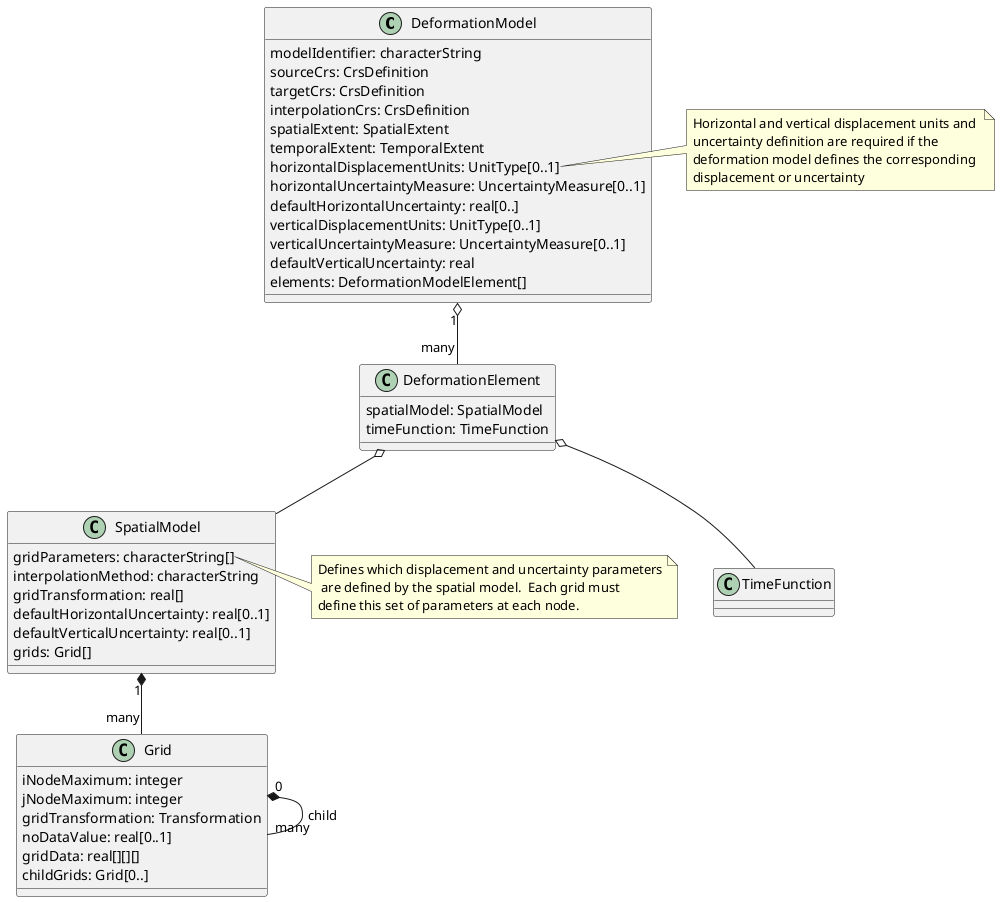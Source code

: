 @startuml

class DeformationModel 
{
    modelIdentifier: characterString
    sourceCrs: CrsDefinition
    targetCrs: CrsDefinition
    interpolationCrs: CrsDefinition
    spatialExtent: SpatialExtent
    temporalExtent: TemporalExtent
    horizontalDisplacementUnits: UnitType[0..1]
    horizontalUncertaintyMeasure: UncertaintyMeasure[0..1]
    defaultHorizontalUncertainty: real[0..]
    verticalDisplacementUnits: UnitType[0..1]
    verticalUncertaintyMeasure: UncertaintyMeasure[0..1]
    defaultVerticalUncertainty: real
    elements: DeformationModelElement[]
}
DeformationModel "1" o-- "many" DeformationElement

note right of DeformationModel::horizontalDisplacementUnits
    Horizontal and vertical displacement units and 
    uncertainty definition are required if the 
    deformation model defines the corresponding
    displacement or uncertainty
end note

class DeformationElement
{
    spatialModel: SpatialModel
    timeFunction: TimeFunction
}
DeformationElement o-- SpatialModel
DeformationElement o-- TimeFunction

class SpatialModel
{
    gridParameters: characterString[]
    interpolationMethod: characterString
    gridTransformation: real[]
    defaultHorizontalUncertainty: real[0..1]
    defaultVerticalUncertainty: real[0..1]
    grids: Grid[]
}

note right of SpatialModel::gridParameters
    Defines which displacement and uncertainty parameters
     are defined by the spatial model.  Each grid must 
    define this set of parameters at each node.
end note

class Grid
{
    iNodeMaximum: integer
    jNodeMaximum: integer
    gridTransformation: Transformation
    noDataValue: real[0..1]
    gridData: real[][][]
    childGrids: Grid[0..]
}
SpatialModel "1" *-- "many" Grid
Grid "0" *-- "many" Grid : child

@enduml 
